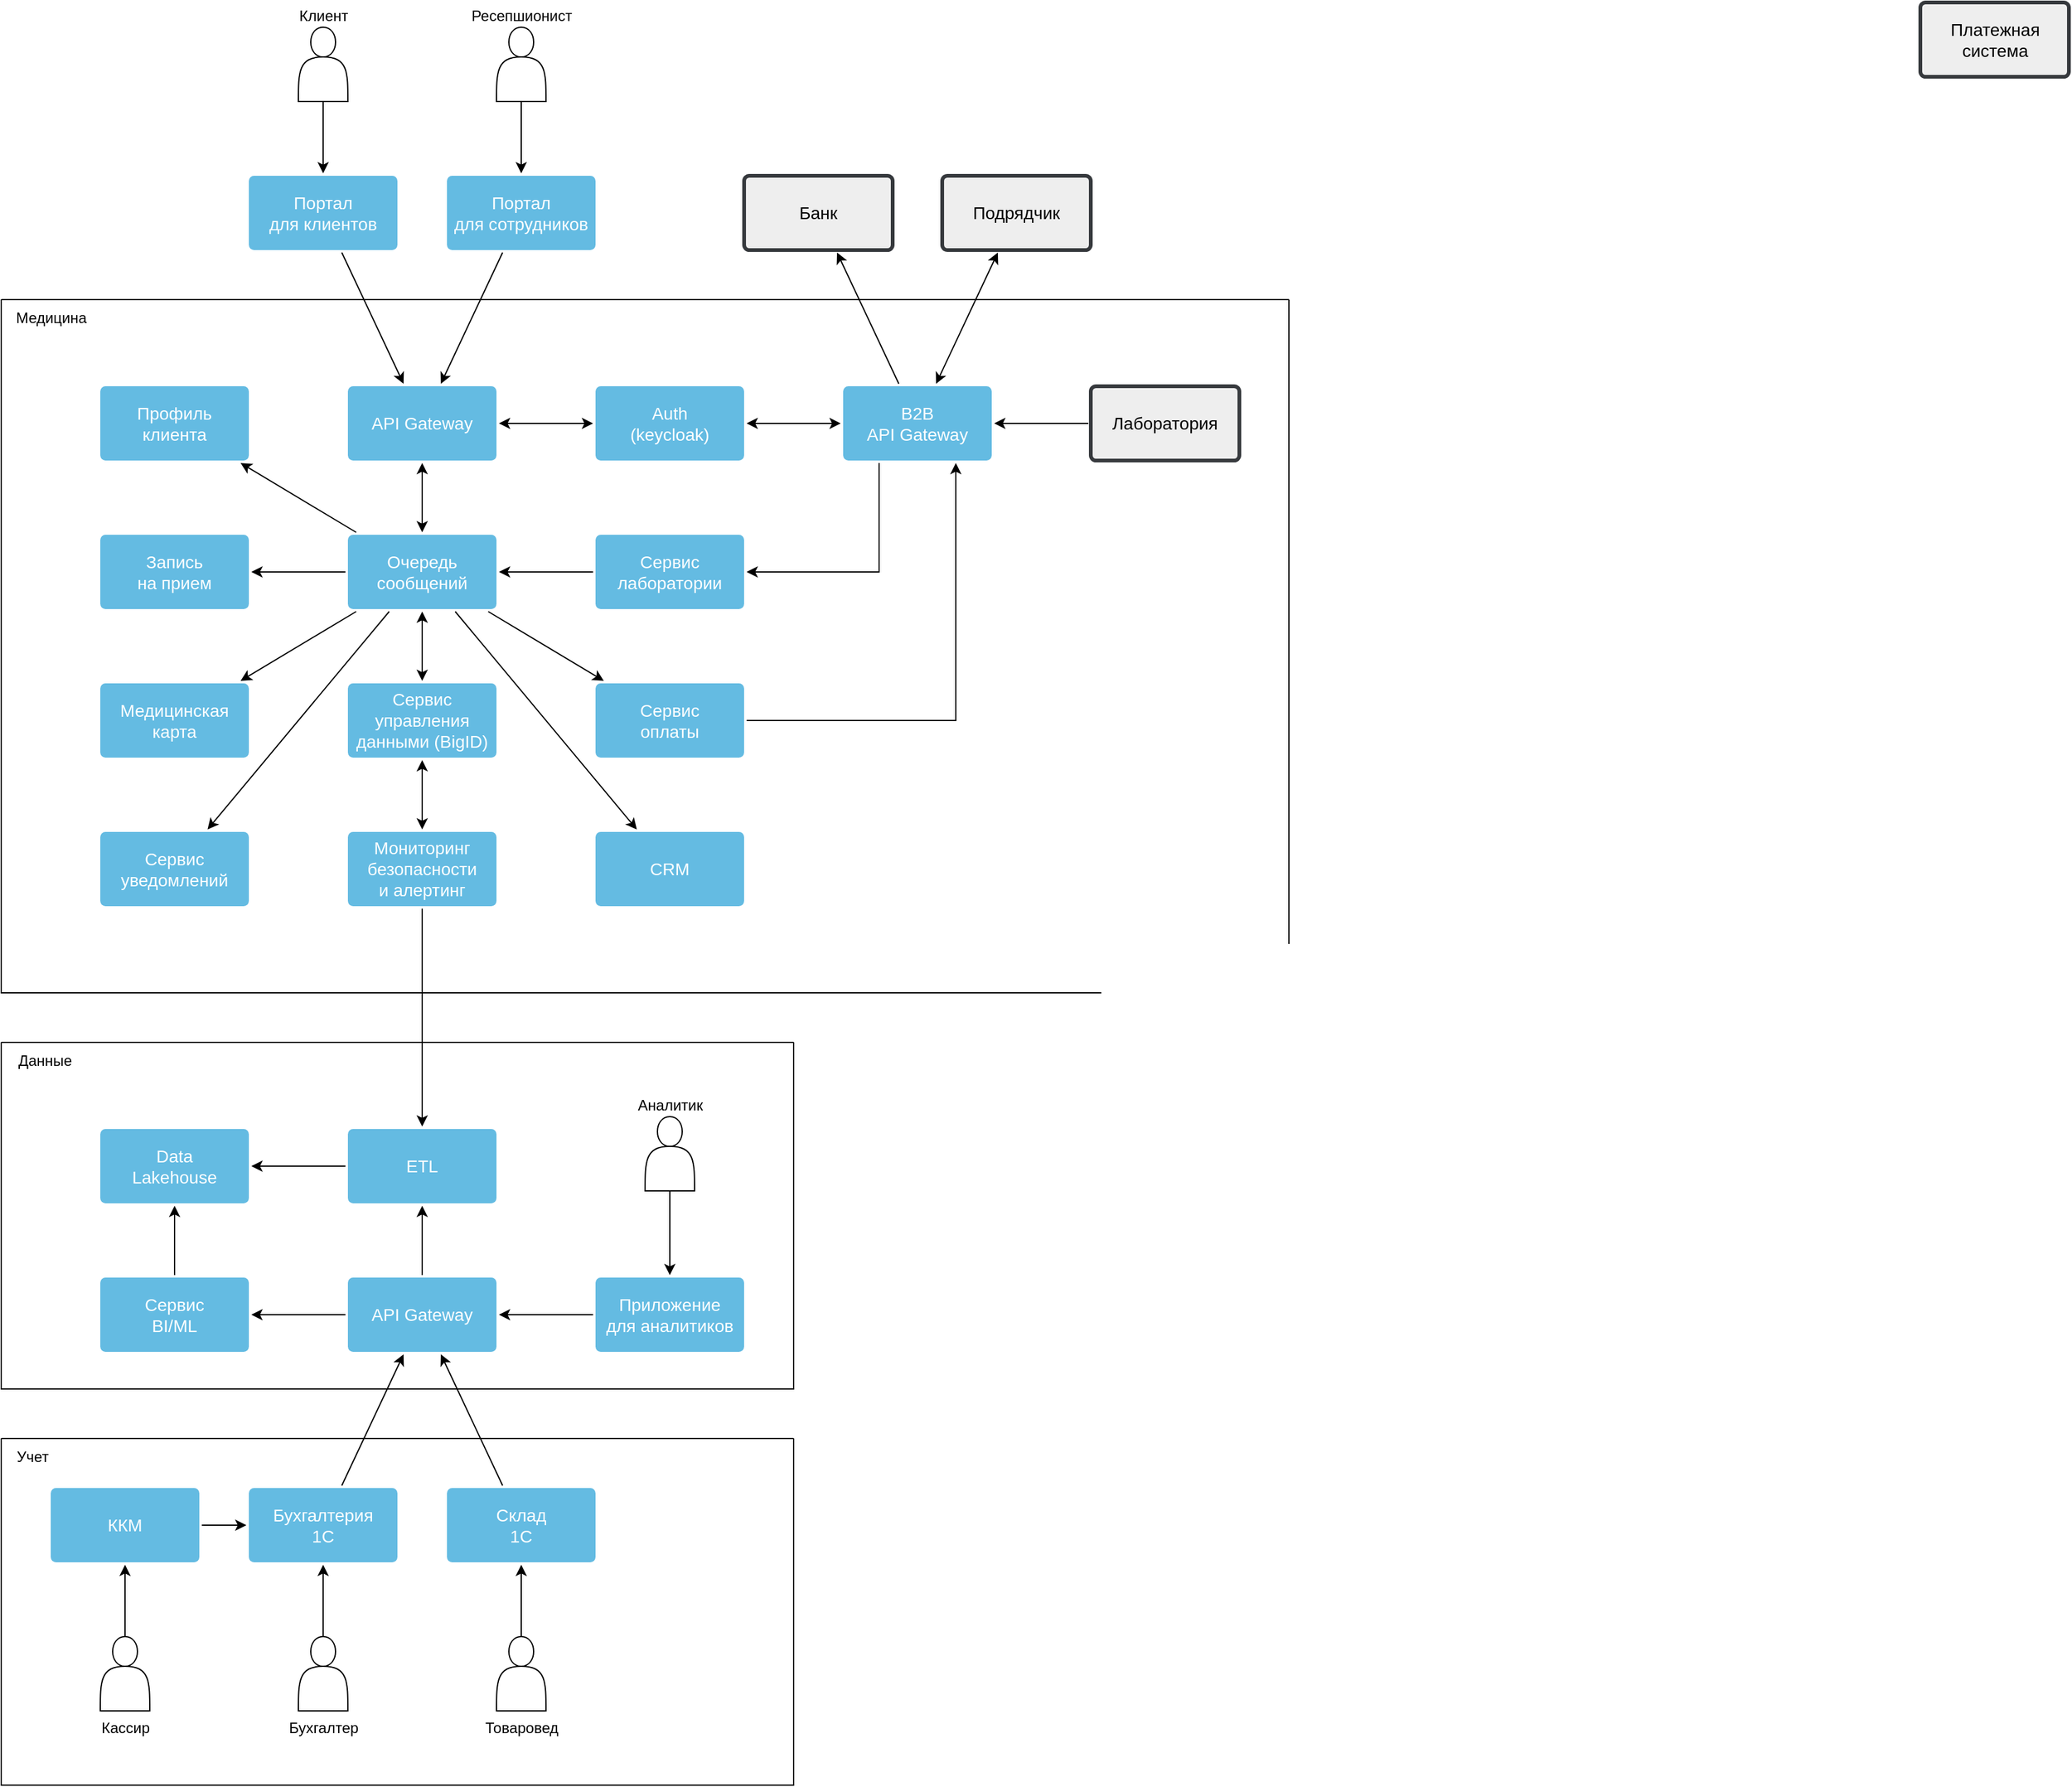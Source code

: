 <mxfile version="27.2.0">
  <diagram id="07fea595-8f29-1299-0266-81d95cde20df" name="Page-1">
    <mxGraphModel dx="2587" dy="-33" grid="1" gridSize="10" guides="1" tooltips="1" connect="1" arrows="1" fold="1" page="1" pageScale="1" pageWidth="1169" pageHeight="827" background="#ffffff" math="0" shadow="0">
      <root>
        <mxCell id="0" />
        <mxCell id="1" parent="0" />
        <mxCell id="1JAatFyEM9pdas9NIaGY-383" value="" style="swimlane;startSize=0;swimlaneLine=1;resizable=1;fillStyle=auto;collapsible=0;" parent="1" vertex="1">
          <mxGeometry x="-120" y="1120" width="1040" height="560" as="geometry">
            <mxRectangle x="160" y="1120" width="50" height="40" as="alternateBounds" />
          </mxGeometry>
        </mxCell>
        <mxCell id="1JAatFyEM9pdas9NIaGY-419" value="Медицина" style="text;html=1;align=center;verticalAlign=middle;resizable=0;points=[];autosize=1;strokeColor=none;fillColor=none;" parent="1JAatFyEM9pdas9NIaGY-383" vertex="1">
          <mxGeometry width="80" height="30" as="geometry" />
        </mxCell>
        <mxCell id="b-JlLnLtjYcx2IzDxtHi-7" style="edgeStyle=orthogonalEdgeStyle;rounded=0;orthogonalLoop=1;jettySize=auto;html=1;entryX=0;entryY=0.5;entryDx=0;entryDy=0;startArrow=classic;startFill=1;" edge="1" parent="1JAatFyEM9pdas9NIaGY-383" source="b-JlLnLtjYcx2IzDxtHi-1" target="b-JlLnLtjYcx2IzDxtHi-6">
          <mxGeometry relative="1" as="geometry" />
        </mxCell>
        <mxCell id="b-JlLnLtjYcx2IzDxtHi-41" style="edgeStyle=orthogonalEdgeStyle;rounded=0;orthogonalLoop=1;jettySize=auto;html=1;entryX=0.5;entryY=0;entryDx=0;entryDy=0;startArrow=classic;startFill=1;" edge="1" parent="1JAatFyEM9pdas9NIaGY-383" source="b-JlLnLtjYcx2IzDxtHi-1" target="b-JlLnLtjYcx2IzDxtHi-40">
          <mxGeometry relative="1" as="geometry" />
        </mxCell>
        <mxCell id="b-JlLnLtjYcx2IzDxtHi-1" value="API Gateway" style="rounded=1;whiteSpace=wrap;html=1;shadow=0;labelBackgroundColor=none;strokeColor=none;strokeWidth=3;fillColor=#64bbe2;fontFamily=Helvetica;fontSize=14;fontColor=#FFFFFF;align=center;spacing=5;arcSize=7;perimeterSpacing=2;" vertex="1" parent="1JAatFyEM9pdas9NIaGY-383">
          <mxGeometry x="280" y="70" width="120" height="60" as="geometry" />
        </mxCell>
        <mxCell id="b-JlLnLtjYcx2IzDxtHi-6" value="Auth&lt;div&gt;(keycloak)&lt;/div&gt;" style="rounded=1;whiteSpace=wrap;html=1;shadow=0;labelBackgroundColor=none;strokeColor=none;strokeWidth=3;fillColor=#64bbe2;fontFamily=Helvetica;fontSize=14;fontColor=#FFFFFF;align=center;spacing=5;arcSize=7;perimeterSpacing=2;" vertex="1" parent="1JAatFyEM9pdas9NIaGY-383">
          <mxGeometry x="480" y="70" width="120" height="60" as="geometry" />
        </mxCell>
        <mxCell id="b-JlLnLtjYcx2IzDxtHi-9" value="Медицинская&lt;div&gt;карта&lt;/div&gt;" style="rounded=1;whiteSpace=wrap;html=1;shadow=0;labelBackgroundColor=none;strokeColor=none;strokeWidth=3;fillColor=#64bbe2;fontFamily=Helvetica;fontSize=14;fontColor=#FFFFFF;align=center;spacing=5;arcSize=7;perimeterSpacing=2;" vertex="1" parent="1JAatFyEM9pdas9NIaGY-383">
          <mxGeometry x="80" y="310" width="120" height="60" as="geometry" />
        </mxCell>
        <mxCell id="b-JlLnLtjYcx2IzDxtHi-28" style="edgeStyle=orthogonalEdgeStyle;rounded=0;orthogonalLoop=1;jettySize=auto;html=1;entryX=1;entryY=0.5;entryDx=0;entryDy=0;startArrow=classic;startFill=1;" edge="1" parent="1JAatFyEM9pdas9NIaGY-383" source="b-JlLnLtjYcx2IzDxtHi-22" target="b-JlLnLtjYcx2IzDxtHi-6">
          <mxGeometry relative="1" as="geometry" />
        </mxCell>
        <mxCell id="b-JlLnLtjYcx2IzDxtHi-53" style="edgeStyle=orthogonalEdgeStyle;rounded=0;orthogonalLoop=1;jettySize=auto;html=1;entryX=1;entryY=0.5;entryDx=0;entryDy=0;exitX=0.25;exitY=1;exitDx=0;exitDy=0;" edge="1" parent="1JAatFyEM9pdas9NIaGY-383" source="b-JlLnLtjYcx2IzDxtHi-22" target="b-JlLnLtjYcx2IzDxtHi-12">
          <mxGeometry relative="1" as="geometry">
            <Array as="points">
              <mxPoint x="709" y="220" />
            </Array>
          </mxGeometry>
        </mxCell>
        <mxCell id="b-JlLnLtjYcx2IzDxtHi-22" value="B2B&lt;div&gt;API Gateway&lt;/div&gt;" style="rounded=1;whiteSpace=wrap;html=1;shadow=0;labelBackgroundColor=none;strokeColor=none;strokeWidth=3;fillColor=#64bbe2;fontFamily=Helvetica;fontSize=14;fontColor=#FFFFFF;align=center;spacing=5;arcSize=7;perimeterSpacing=2;" vertex="1" parent="1JAatFyEM9pdas9NIaGY-383">
          <mxGeometry x="680" y="70" width="120" height="60" as="geometry" />
        </mxCell>
        <mxCell id="b-JlLnLtjYcx2IzDxtHi-30" style="edgeStyle=orthogonalEdgeStyle;rounded=0;orthogonalLoop=1;jettySize=auto;html=1;" edge="1" parent="1JAatFyEM9pdas9NIaGY-383" source="b-JlLnLtjYcx2IzDxtHi-29" target="b-JlLnLtjYcx2IzDxtHi-22">
          <mxGeometry relative="1" as="geometry" />
        </mxCell>
        <mxCell id="b-JlLnLtjYcx2IzDxtHi-29" value="Лаборатория" style="rounded=1;whiteSpace=wrap;html=1;shadow=0;labelBackgroundColor=none;strokeColor=#36393d;strokeWidth=3;fillColor=#eeeeee;fontFamily=Helvetica;fontSize=14;align=center;spacing=5;arcSize=7;perimeterSpacing=2;" vertex="1" parent="1JAatFyEM9pdas9NIaGY-383">
          <mxGeometry x="880" y="70" width="120" height="60" as="geometry" />
        </mxCell>
        <mxCell id="b-JlLnLtjYcx2IzDxtHi-13" value="Профиль&lt;div&gt;клиента&lt;/div&gt;" style="rounded=1;whiteSpace=wrap;html=1;shadow=0;labelBackgroundColor=none;strokeColor=none;strokeWidth=3;fillColor=#64bbe2;fontFamily=Helvetica;fontSize=14;fontColor=#FFFFFF;align=center;spacing=5;arcSize=7;perimeterSpacing=2;" vertex="1" parent="1JAatFyEM9pdas9NIaGY-383">
          <mxGeometry x="80" y="70" width="120" height="60" as="geometry" />
        </mxCell>
        <mxCell id="b-JlLnLtjYcx2IzDxtHi-8" value="Запись&lt;div&gt;на прием&lt;/div&gt;" style="rounded=1;whiteSpace=wrap;html=1;shadow=0;labelBackgroundColor=none;strokeColor=none;strokeWidth=3;fillColor=#64bbe2;fontFamily=Helvetica;fontSize=14;fontColor=#FFFFFF;align=center;spacing=5;arcSize=7;perimeterSpacing=2;" vertex="1" parent="1JAatFyEM9pdas9NIaGY-383">
          <mxGeometry x="80" y="190" width="120" height="60" as="geometry" />
        </mxCell>
        <mxCell id="b-JlLnLtjYcx2IzDxtHi-57" style="edgeStyle=orthogonalEdgeStyle;rounded=0;orthogonalLoop=1;jettySize=auto;html=1;entryX=0.75;entryY=1;entryDx=0;entryDy=0;" edge="1" parent="1JAatFyEM9pdas9NIaGY-383" source="b-JlLnLtjYcx2IzDxtHi-11" target="b-JlLnLtjYcx2IzDxtHi-22">
          <mxGeometry relative="1" as="geometry" />
        </mxCell>
        <mxCell id="b-JlLnLtjYcx2IzDxtHi-11" value="Сервис&lt;div&gt;оплаты&lt;/div&gt;" style="rounded=1;whiteSpace=wrap;html=1;shadow=0;labelBackgroundColor=none;strokeColor=none;strokeWidth=3;fillColor=#64bbe2;fontFamily=Helvetica;fontSize=14;fontColor=#FFFFFF;align=center;spacing=5;arcSize=7;perimeterSpacing=2;" vertex="1" parent="1JAatFyEM9pdas9NIaGY-383">
          <mxGeometry x="480" y="310" width="120" height="60" as="geometry" />
        </mxCell>
        <mxCell id="b-JlLnLtjYcx2IzDxtHi-10" value="Сервис&lt;div&gt;уведомлений&lt;/div&gt;" style="rounded=1;whiteSpace=wrap;html=1;shadow=0;labelBackgroundColor=none;strokeColor=none;strokeWidth=3;fillColor=#64bbe2;fontFamily=Helvetica;fontSize=14;fontColor=#FFFFFF;align=center;spacing=5;arcSize=7;perimeterSpacing=2;" vertex="1" parent="1JAatFyEM9pdas9NIaGY-383">
          <mxGeometry x="80" y="430" width="120" height="60" as="geometry" />
        </mxCell>
        <mxCell id="b-JlLnLtjYcx2IzDxtHi-14" value="CRM" style="rounded=1;whiteSpace=wrap;html=1;shadow=0;labelBackgroundColor=none;strokeColor=none;strokeWidth=3;fillColor=#64bbe2;fontFamily=Helvetica;fontSize=14;fontColor=#FFFFFF;align=center;spacing=5;arcSize=7;perimeterSpacing=2;" vertex="1" parent="1JAatFyEM9pdas9NIaGY-383">
          <mxGeometry x="480" y="430" width="120" height="60" as="geometry" />
        </mxCell>
        <mxCell id="b-JlLnLtjYcx2IzDxtHi-54" style="edgeStyle=orthogonalEdgeStyle;rounded=0;orthogonalLoop=1;jettySize=auto;html=1;" edge="1" parent="1JAatFyEM9pdas9NIaGY-383" source="b-JlLnLtjYcx2IzDxtHi-12" target="b-JlLnLtjYcx2IzDxtHi-40">
          <mxGeometry relative="1" as="geometry" />
        </mxCell>
        <mxCell id="b-JlLnLtjYcx2IzDxtHi-12" value="Сервис&lt;div&gt;лаборатории&lt;/div&gt;" style="rounded=1;whiteSpace=wrap;html=1;shadow=0;labelBackgroundColor=none;strokeColor=none;strokeWidth=3;fillColor=#64bbe2;fontFamily=Helvetica;fontSize=14;fontColor=#FFFFFF;align=center;spacing=5;arcSize=7;perimeterSpacing=2;" vertex="1" parent="1JAatFyEM9pdas9NIaGY-383">
          <mxGeometry x="480" y="190" width="120" height="60" as="geometry" />
        </mxCell>
        <mxCell id="b-JlLnLtjYcx2IzDxtHi-43" style="rounded=0;orthogonalLoop=1;jettySize=auto;html=1;" edge="1" parent="1JAatFyEM9pdas9NIaGY-383" source="b-JlLnLtjYcx2IzDxtHi-40" target="b-JlLnLtjYcx2IzDxtHi-13">
          <mxGeometry relative="1" as="geometry" />
        </mxCell>
        <mxCell id="b-JlLnLtjYcx2IzDxtHi-44" style="rounded=0;orthogonalLoop=1;jettySize=auto;html=1;" edge="1" parent="1JAatFyEM9pdas9NIaGY-383" source="b-JlLnLtjYcx2IzDxtHi-40" target="b-JlLnLtjYcx2IzDxtHi-8">
          <mxGeometry relative="1" as="geometry" />
        </mxCell>
        <mxCell id="b-JlLnLtjYcx2IzDxtHi-45" style="rounded=0;orthogonalLoop=1;jettySize=auto;html=1;" edge="1" parent="1JAatFyEM9pdas9NIaGY-383" source="b-JlLnLtjYcx2IzDxtHi-40" target="b-JlLnLtjYcx2IzDxtHi-9">
          <mxGeometry relative="1" as="geometry" />
        </mxCell>
        <mxCell id="b-JlLnLtjYcx2IzDxtHi-47" style="rounded=0;orthogonalLoop=1;jettySize=auto;html=1;" edge="1" parent="1JAatFyEM9pdas9NIaGY-383" source="b-JlLnLtjYcx2IzDxtHi-40" target="b-JlLnLtjYcx2IzDxtHi-10">
          <mxGeometry relative="1" as="geometry" />
        </mxCell>
        <mxCell id="b-JlLnLtjYcx2IzDxtHi-55" style="rounded=0;orthogonalLoop=1;jettySize=auto;html=1;" edge="1" parent="1JAatFyEM9pdas9NIaGY-383" source="b-JlLnLtjYcx2IzDxtHi-40" target="b-JlLnLtjYcx2IzDxtHi-14">
          <mxGeometry relative="1" as="geometry" />
        </mxCell>
        <mxCell id="b-JlLnLtjYcx2IzDxtHi-56" style="rounded=0;orthogonalLoop=1;jettySize=auto;html=1;" edge="1" parent="1JAatFyEM9pdas9NIaGY-383" source="b-JlLnLtjYcx2IzDxtHi-40" target="b-JlLnLtjYcx2IzDxtHi-11">
          <mxGeometry relative="1" as="geometry" />
        </mxCell>
        <mxCell id="b-JlLnLtjYcx2IzDxtHi-98" style="edgeStyle=orthogonalEdgeStyle;rounded=0;orthogonalLoop=1;jettySize=auto;html=1;entryX=0.5;entryY=0;entryDx=0;entryDy=0;startArrow=classic;startFill=1;" edge="1" parent="1JAatFyEM9pdas9NIaGY-383" source="b-JlLnLtjYcx2IzDxtHi-40" target="b-JlLnLtjYcx2IzDxtHi-20">
          <mxGeometry relative="1" as="geometry" />
        </mxCell>
        <mxCell id="b-JlLnLtjYcx2IzDxtHi-40" value="Очередь&lt;div&gt;сообщений&lt;/div&gt;" style="rounded=1;whiteSpace=wrap;html=1;shadow=0;labelBackgroundColor=none;strokeColor=none;strokeWidth=3;fillColor=#64bbe2;fontFamily=Helvetica;fontSize=14;fontColor=#FFFFFF;align=center;spacing=5;arcSize=7;perimeterSpacing=2;" vertex="1" parent="1JAatFyEM9pdas9NIaGY-383">
          <mxGeometry x="280" y="190" width="120" height="60" as="geometry" />
        </mxCell>
        <mxCell id="b-JlLnLtjYcx2IzDxtHi-99" style="edgeStyle=orthogonalEdgeStyle;rounded=0;orthogonalLoop=1;jettySize=auto;html=1;startArrow=classic;startFill=1;" edge="1" parent="1JAatFyEM9pdas9NIaGY-383" source="b-JlLnLtjYcx2IzDxtHi-20" target="b-JlLnLtjYcx2IzDxtHi-19">
          <mxGeometry relative="1" as="geometry" />
        </mxCell>
        <mxCell id="b-JlLnLtjYcx2IzDxtHi-20" value="&lt;div&gt;Сервис&lt;/div&gt;&lt;div&gt;&lt;span style=&quot;background-color: transparent; color: light-dark(rgb(255, 255, 255), rgb(18, 18, 18));&quot;&gt;управления данными&amp;nbsp;&lt;/span&gt;&lt;span style=&quot;background-color: transparent; color: light-dark(rgb(255, 255, 255), rgb(18, 18, 18));&quot;&gt;(BigID)&lt;/span&gt;&lt;/div&gt;" style="rounded=1;whiteSpace=wrap;html=1;shadow=0;labelBackgroundColor=none;strokeColor=none;strokeWidth=3;fillColor=#64bbe2;fontFamily=Helvetica;fontSize=14;fontColor=#FFFFFF;align=center;spacing=5;arcSize=7;perimeterSpacing=2;" vertex="1" parent="1JAatFyEM9pdas9NIaGY-383">
          <mxGeometry x="280" y="310" width="120" height="60" as="geometry" />
        </mxCell>
        <mxCell id="b-JlLnLtjYcx2IzDxtHi-19" value="Мониторинг&lt;div&gt;безопасности&lt;br&gt;&lt;div&gt;и алертинг&lt;/div&gt;&lt;/div&gt;" style="rounded=1;whiteSpace=wrap;html=1;shadow=0;labelBackgroundColor=none;strokeColor=none;strokeWidth=3;fillColor=#64bbe2;fontFamily=Helvetica;fontSize=14;fontColor=#FFFFFF;align=center;spacing=5;arcSize=7;perimeterSpacing=2;" vertex="1" parent="1JAatFyEM9pdas9NIaGY-383">
          <mxGeometry x="280" y="430" width="120" height="60" as="geometry" />
        </mxCell>
        <mxCell id="b-JlLnLtjYcx2IzDxtHi-25" style="edgeStyle=orthogonalEdgeStyle;rounded=0;orthogonalLoop=1;jettySize=auto;html=1;" edge="1" parent="1" source="1JAatFyEM9pdas9NIaGY-386" target="b-JlLnLtjYcx2IzDxtHi-2">
          <mxGeometry relative="1" as="geometry" />
        </mxCell>
        <mxCell id="1JAatFyEM9pdas9NIaGY-386" value="Клиент" style="shape=actor;html=1;labelPosition=center;verticalLabelPosition=top;align=center;verticalAlign=bottom;" parent="1" vertex="1">
          <mxGeometry x="120" y="900" width="40" height="60" as="geometry" />
        </mxCell>
        <mxCell id="b-JlLnLtjYcx2IzDxtHi-27" style="rounded=0;orthogonalLoop=1;jettySize=auto;html=1;startArrow=classic;startFill=1;" edge="1" parent="1" source="1JAatFyEM9pdas9NIaGY-388" target="b-JlLnLtjYcx2IzDxtHi-22">
          <mxGeometry relative="1" as="geometry" />
        </mxCell>
        <mxCell id="1JAatFyEM9pdas9NIaGY-388" value="Подрядчик" style="rounded=1;whiteSpace=wrap;html=1;shadow=0;labelBackgroundColor=none;strokeColor=#36393d;strokeWidth=3;fillColor=#eeeeee;fontFamily=Helvetica;fontSize=14;align=center;spacing=5;arcSize=7;perimeterSpacing=2;" parent="1" vertex="1">
          <mxGeometry x="640" y="1020" width="120" height="60" as="geometry" />
        </mxCell>
        <mxCell id="1JAatFyEM9pdas9NIaGY-392" value="Платежная&lt;div&gt;система&lt;/div&gt;" style="rounded=1;html=1;shadow=0;labelBackgroundColor=none;strokeColor=#36393d;strokeWidth=3;fillColor=#eeeeee;fontFamily=Helvetica;fontSize=14;align=center;spacing=5;arcSize=7;perimeterSpacing=2;" parent="1" vertex="1">
          <mxGeometry x="1430" y="880" width="120" height="60" as="geometry" />
        </mxCell>
        <mxCell id="b-JlLnLtjYcx2IzDxtHi-26" style="edgeStyle=orthogonalEdgeStyle;rounded=0;orthogonalLoop=1;jettySize=auto;html=1;" edge="1" parent="1" source="1JAatFyEM9pdas9NIaGY-429" target="b-JlLnLtjYcx2IzDxtHi-3">
          <mxGeometry relative="1" as="geometry" />
        </mxCell>
        <mxCell id="1JAatFyEM9pdas9NIaGY-429" value="Ресепшионист" style="shape=actor;html=1;labelPosition=center;verticalLabelPosition=top;align=center;verticalAlign=bottom;" parent="1" vertex="1">
          <mxGeometry x="280" y="900" width="40" height="60" as="geometry" />
        </mxCell>
        <mxCell id="b-JlLnLtjYcx2IzDxtHi-4" style="rounded=0;orthogonalLoop=1;jettySize=auto;html=1;" edge="1" parent="1" source="b-JlLnLtjYcx2IzDxtHi-2" target="b-JlLnLtjYcx2IzDxtHi-1">
          <mxGeometry relative="1" as="geometry" />
        </mxCell>
        <mxCell id="b-JlLnLtjYcx2IzDxtHi-2" value="Портал&lt;div&gt;для клиентов&lt;/div&gt;" style="rounded=1;whiteSpace=wrap;html=1;shadow=0;labelBackgroundColor=none;strokeColor=none;strokeWidth=3;fillColor=#64bbe2;fontFamily=Helvetica;fontSize=14;fontColor=#FFFFFF;align=center;spacing=5;arcSize=7;perimeterSpacing=2;" vertex="1" parent="1">
          <mxGeometry x="80" y="1020" width="120" height="60" as="geometry" />
        </mxCell>
        <mxCell id="b-JlLnLtjYcx2IzDxtHi-5" style="rounded=0;orthogonalLoop=1;jettySize=auto;html=1;" edge="1" parent="1" source="b-JlLnLtjYcx2IzDxtHi-3" target="b-JlLnLtjYcx2IzDxtHi-1">
          <mxGeometry relative="1" as="geometry" />
        </mxCell>
        <mxCell id="b-JlLnLtjYcx2IzDxtHi-3" value="Портал&lt;div&gt;для сотрудников&lt;/div&gt;" style="rounded=1;whiteSpace=wrap;html=1;shadow=0;labelBackgroundColor=none;strokeColor=none;strokeWidth=3;fillColor=#64bbe2;fontFamily=Helvetica;fontSize=14;fontColor=#FFFFFF;align=center;spacing=5;arcSize=7;perimeterSpacing=2;" vertex="1" parent="1">
          <mxGeometry x="240" y="1020" width="120" height="60" as="geometry" />
        </mxCell>
        <mxCell id="b-JlLnLtjYcx2IzDxtHi-58" value="Банк" style="rounded=1;whiteSpace=wrap;html=1;shadow=0;labelBackgroundColor=none;strokeColor=#36393d;strokeWidth=3;fillColor=#eeeeee;fontFamily=Helvetica;fontSize=14;align=center;spacing=5;arcSize=7;perimeterSpacing=2;" vertex="1" parent="1">
          <mxGeometry x="480" y="1020" width="120" height="60" as="geometry" />
        </mxCell>
        <mxCell id="b-JlLnLtjYcx2IzDxtHi-60" style="rounded=0;orthogonalLoop=1;jettySize=auto;html=1;" edge="1" parent="1" source="b-JlLnLtjYcx2IzDxtHi-22" target="b-JlLnLtjYcx2IzDxtHi-58">
          <mxGeometry relative="1" as="geometry" />
        </mxCell>
        <mxCell id="b-JlLnLtjYcx2IzDxtHi-70" value="" style="swimlane;startSize=0;swimlaneLine=1;resizable=1;fillStyle=auto;collapsible=0;" vertex="1" parent="1">
          <mxGeometry x="-120" y="1720" width="640" height="280" as="geometry">
            <mxRectangle x="160" y="1120" width="50" height="40" as="alternateBounds" />
          </mxGeometry>
        </mxCell>
        <mxCell id="b-JlLnLtjYcx2IzDxtHi-97" value="Данные" style="text;html=1;align=center;verticalAlign=middle;resizable=0;points=[];autosize=1;strokeColor=none;fillColor=none;" vertex="1" parent="b-JlLnLtjYcx2IzDxtHi-70">
          <mxGeometry width="70" height="30" as="geometry" />
        </mxCell>
        <mxCell id="b-JlLnLtjYcx2IzDxtHi-18" value="Data&lt;div&gt;Lakehouse&lt;/div&gt;" style="rounded=1;whiteSpace=wrap;html=1;shadow=0;labelBackgroundColor=none;strokeColor=none;strokeWidth=3;fillColor=#64bbe2;fontFamily=Helvetica;fontSize=14;fontColor=#FFFFFF;align=center;spacing=5;arcSize=7;perimeterSpacing=2;" vertex="1" parent="b-JlLnLtjYcx2IzDxtHi-70">
          <mxGeometry x="80" y="70" width="120" height="60" as="geometry" />
        </mxCell>
        <mxCell id="b-JlLnLtjYcx2IzDxtHi-136" style="edgeStyle=orthogonalEdgeStyle;rounded=0;orthogonalLoop=1;jettySize=auto;html=1;entryX=0.5;entryY=1;entryDx=0;entryDy=0;" edge="1" parent="b-JlLnLtjYcx2IzDxtHi-70" source="b-JlLnLtjYcx2IzDxtHi-17" target="b-JlLnLtjYcx2IzDxtHi-18">
          <mxGeometry relative="1" as="geometry" />
        </mxCell>
        <mxCell id="b-JlLnLtjYcx2IzDxtHi-17" value="Сервис&lt;div&gt;BI/ML&lt;/div&gt;" style="rounded=1;whiteSpace=wrap;html=1;shadow=0;labelBackgroundColor=none;strokeColor=none;strokeWidth=3;fillColor=#64bbe2;fontFamily=Helvetica;fontSize=14;fontColor=#FFFFFF;align=center;spacing=5;arcSize=7;perimeterSpacing=2;" vertex="1" parent="b-JlLnLtjYcx2IzDxtHi-70">
          <mxGeometry x="80" y="190" width="120" height="60" as="geometry" />
        </mxCell>
        <mxCell id="b-JlLnLtjYcx2IzDxtHi-106" style="edgeStyle=orthogonalEdgeStyle;rounded=0;orthogonalLoop=1;jettySize=auto;html=1;entryX=1;entryY=0.5;entryDx=0;entryDy=0;" edge="1" parent="b-JlLnLtjYcx2IzDxtHi-70" source="b-JlLnLtjYcx2IzDxtHi-103" target="b-JlLnLtjYcx2IzDxtHi-17">
          <mxGeometry relative="1" as="geometry" />
        </mxCell>
        <mxCell id="b-JlLnLtjYcx2IzDxtHi-137" style="edgeStyle=orthogonalEdgeStyle;rounded=0;orthogonalLoop=1;jettySize=auto;html=1;entryX=0.5;entryY=1;entryDx=0;entryDy=0;" edge="1" parent="b-JlLnLtjYcx2IzDxtHi-70" source="b-JlLnLtjYcx2IzDxtHi-103" target="b-JlLnLtjYcx2IzDxtHi-133">
          <mxGeometry relative="1" as="geometry" />
        </mxCell>
        <mxCell id="b-JlLnLtjYcx2IzDxtHi-103" value="API Gateway" style="rounded=1;whiteSpace=wrap;html=1;shadow=0;labelBackgroundColor=none;strokeColor=none;strokeWidth=3;fillColor=#64bbe2;fontFamily=Helvetica;fontSize=14;fontColor=#FFFFFF;align=center;spacing=5;arcSize=7;perimeterSpacing=2;" vertex="1" parent="b-JlLnLtjYcx2IzDxtHi-70">
          <mxGeometry x="280" y="190" width="120" height="60" as="geometry" />
        </mxCell>
        <mxCell id="b-JlLnLtjYcx2IzDxtHi-112" style="edgeStyle=orthogonalEdgeStyle;rounded=0;orthogonalLoop=1;jettySize=auto;html=1;entryX=1;entryY=0.5;entryDx=0;entryDy=0;" edge="1" parent="b-JlLnLtjYcx2IzDxtHi-70" source="b-JlLnLtjYcx2IzDxtHi-107" target="b-JlLnLtjYcx2IzDxtHi-103">
          <mxGeometry relative="1" as="geometry" />
        </mxCell>
        <mxCell id="b-JlLnLtjYcx2IzDxtHi-107" value="Приложение&lt;div&gt;для аналитиков&lt;/div&gt;" style="rounded=1;whiteSpace=wrap;html=1;shadow=0;labelBackgroundColor=none;strokeColor=none;strokeWidth=3;fillColor=#64bbe2;fontFamily=Helvetica;fontSize=14;fontColor=#FFFFFF;align=center;spacing=5;arcSize=7;perimeterSpacing=2;" vertex="1" parent="b-JlLnLtjYcx2IzDxtHi-70">
          <mxGeometry x="480" y="190" width="120" height="60" as="geometry" />
        </mxCell>
        <mxCell id="b-JlLnLtjYcx2IzDxtHi-111" style="edgeStyle=orthogonalEdgeStyle;rounded=0;orthogonalLoop=1;jettySize=auto;html=1;entryX=0.5;entryY=0;entryDx=0;entryDy=0;" edge="1" parent="b-JlLnLtjYcx2IzDxtHi-70" source="b-JlLnLtjYcx2IzDxtHi-108" target="b-JlLnLtjYcx2IzDxtHi-107">
          <mxGeometry relative="1" as="geometry" />
        </mxCell>
        <mxCell id="b-JlLnLtjYcx2IzDxtHi-108" value="Аналитик" style="shape=actor;html=1;labelPosition=center;verticalLabelPosition=top;align=center;verticalAlign=bottom;" vertex="1" parent="b-JlLnLtjYcx2IzDxtHi-70">
          <mxGeometry x="520" y="60" width="40" height="60" as="geometry" />
        </mxCell>
        <mxCell id="b-JlLnLtjYcx2IzDxtHi-135" style="edgeStyle=orthogonalEdgeStyle;rounded=0;orthogonalLoop=1;jettySize=auto;html=1;entryX=1;entryY=0.5;entryDx=0;entryDy=0;" edge="1" parent="b-JlLnLtjYcx2IzDxtHi-70" source="b-JlLnLtjYcx2IzDxtHi-133" target="b-JlLnLtjYcx2IzDxtHi-18">
          <mxGeometry relative="1" as="geometry" />
        </mxCell>
        <mxCell id="b-JlLnLtjYcx2IzDxtHi-133" value="ETL" style="rounded=1;whiteSpace=wrap;html=1;shadow=0;labelBackgroundColor=none;strokeColor=none;strokeWidth=3;fillColor=#64bbe2;fontFamily=Helvetica;fontSize=14;fontColor=#FFFFFF;align=center;spacing=5;arcSize=7;perimeterSpacing=2;" vertex="1" parent="b-JlLnLtjYcx2IzDxtHi-70">
          <mxGeometry x="280" y="70" width="120" height="60" as="geometry" />
        </mxCell>
        <mxCell id="b-JlLnLtjYcx2IzDxtHi-134" style="edgeStyle=orthogonalEdgeStyle;rounded=0;orthogonalLoop=1;jettySize=auto;html=1;entryX=0.5;entryY=0;entryDx=0;entryDy=0;" edge="1" parent="1" source="b-JlLnLtjYcx2IzDxtHi-19" target="b-JlLnLtjYcx2IzDxtHi-133">
          <mxGeometry relative="1" as="geometry" />
        </mxCell>
        <mxCell id="b-JlLnLtjYcx2IzDxtHi-138" value="" style="swimlane;startSize=0;swimlaneLine=1;resizable=1;fillStyle=auto;collapsible=0;" vertex="1" parent="1">
          <mxGeometry x="-120" y="2040" width="640" height="280" as="geometry">
            <mxRectangle x="160" y="1120" width="50" height="40" as="alternateBounds" />
          </mxGeometry>
        </mxCell>
        <mxCell id="b-JlLnLtjYcx2IzDxtHi-139" value="Учет" style="text;html=1;align=center;verticalAlign=middle;resizable=0;points=[];autosize=1;strokeColor=none;fillColor=none;" vertex="1" parent="b-JlLnLtjYcx2IzDxtHi-138">
          <mxGeometry width="50" height="30" as="geometry" />
        </mxCell>
        <mxCell id="b-JlLnLtjYcx2IzDxtHi-157" style="edgeStyle=orthogonalEdgeStyle;rounded=0;orthogonalLoop=1;jettySize=auto;html=1;" edge="1" parent="b-JlLnLtjYcx2IzDxtHi-138" source="b-JlLnLtjYcx2IzDxtHi-149" target="b-JlLnLtjYcx2IzDxtHi-15">
          <mxGeometry relative="1" as="geometry" />
        </mxCell>
        <mxCell id="b-JlLnLtjYcx2IzDxtHi-149" value="Бухгалтер" style="shape=actor;html=1;labelPosition=center;verticalLabelPosition=bottom;align=center;verticalAlign=top;" vertex="1" parent="b-JlLnLtjYcx2IzDxtHi-138">
          <mxGeometry x="240" y="160" width="40" height="60" as="geometry" />
        </mxCell>
        <mxCell id="b-JlLnLtjYcx2IzDxtHi-15" value="Бухгалтерия&lt;div&gt;1С&lt;/div&gt;" style="rounded=1;whiteSpace=wrap;html=1;shadow=0;labelBackgroundColor=none;strokeColor=none;strokeWidth=3;fillColor=#64bbe2;fontFamily=Helvetica;fontSize=14;fontColor=#FFFFFF;align=center;spacing=5;arcSize=7;perimeterSpacing=2;" vertex="1" parent="b-JlLnLtjYcx2IzDxtHi-138">
          <mxGeometry x="200" y="40" width="120" height="60" as="geometry" />
        </mxCell>
        <mxCell id="b-JlLnLtjYcx2IzDxtHi-16" value="Склад&lt;div&gt;1С&lt;/div&gt;" style="rounded=1;whiteSpace=wrap;html=1;shadow=0;labelBackgroundColor=none;strokeColor=none;strokeWidth=3;fillColor=#64bbe2;fontFamily=Helvetica;fontSize=14;fontColor=#FFFFFF;align=center;spacing=5;arcSize=7;perimeterSpacing=2;" vertex="1" parent="b-JlLnLtjYcx2IzDxtHi-138">
          <mxGeometry x="360" y="40" width="120" height="60" as="geometry" />
        </mxCell>
        <mxCell id="b-JlLnLtjYcx2IzDxtHi-156" style="edgeStyle=orthogonalEdgeStyle;rounded=0;orthogonalLoop=1;jettySize=auto;html=1;" edge="1" parent="b-JlLnLtjYcx2IzDxtHi-138" source="b-JlLnLtjYcx2IzDxtHi-155" target="b-JlLnLtjYcx2IzDxtHi-16">
          <mxGeometry relative="1" as="geometry" />
        </mxCell>
        <mxCell id="b-JlLnLtjYcx2IzDxtHi-155" value="Товаровед" style="shape=actor;html=1;labelPosition=center;verticalLabelPosition=bottom;align=center;verticalAlign=top;" vertex="1" parent="b-JlLnLtjYcx2IzDxtHi-138">
          <mxGeometry x="400" y="160" width="40" height="60" as="geometry" />
        </mxCell>
        <mxCell id="b-JlLnLtjYcx2IzDxtHi-161" style="edgeStyle=orthogonalEdgeStyle;rounded=0;orthogonalLoop=1;jettySize=auto;html=1;" edge="1" parent="b-JlLnLtjYcx2IzDxtHi-138" source="b-JlLnLtjYcx2IzDxtHi-158" target="b-JlLnLtjYcx2IzDxtHi-15">
          <mxGeometry relative="1" as="geometry" />
        </mxCell>
        <mxCell id="b-JlLnLtjYcx2IzDxtHi-158" value="ККМ" style="rounded=1;whiteSpace=wrap;html=1;shadow=0;labelBackgroundColor=none;strokeColor=none;strokeWidth=3;fillColor=#64bbe2;fontFamily=Helvetica;fontSize=14;fontColor=#FFFFFF;align=center;spacing=5;arcSize=7;perimeterSpacing=2;" vertex="1" parent="b-JlLnLtjYcx2IzDxtHi-138">
          <mxGeometry x="40" y="40" width="120" height="60" as="geometry" />
        </mxCell>
        <mxCell id="b-JlLnLtjYcx2IzDxtHi-160" style="edgeStyle=orthogonalEdgeStyle;rounded=0;orthogonalLoop=1;jettySize=auto;html=1;" edge="1" parent="b-JlLnLtjYcx2IzDxtHi-138" source="b-JlLnLtjYcx2IzDxtHi-159" target="b-JlLnLtjYcx2IzDxtHi-158">
          <mxGeometry relative="1" as="geometry" />
        </mxCell>
        <mxCell id="b-JlLnLtjYcx2IzDxtHi-159" value="Кассир" style="shape=actor;html=1;labelPosition=center;verticalLabelPosition=bottom;align=center;verticalAlign=top;" vertex="1" parent="b-JlLnLtjYcx2IzDxtHi-138">
          <mxGeometry x="80" y="160" width="40" height="60" as="geometry" />
        </mxCell>
        <mxCell id="b-JlLnLtjYcx2IzDxtHi-152" style="rounded=0;orthogonalLoop=1;jettySize=auto;html=1;" edge="1" parent="1" source="b-JlLnLtjYcx2IzDxtHi-15" target="b-JlLnLtjYcx2IzDxtHi-103">
          <mxGeometry relative="1" as="geometry" />
        </mxCell>
        <mxCell id="b-JlLnLtjYcx2IzDxtHi-154" style="rounded=0;orthogonalLoop=1;jettySize=auto;html=1;" edge="1" parent="1" source="b-JlLnLtjYcx2IzDxtHi-16" target="b-JlLnLtjYcx2IzDxtHi-103">
          <mxGeometry relative="1" as="geometry" />
        </mxCell>
      </root>
    </mxGraphModel>
  </diagram>
</mxfile>
